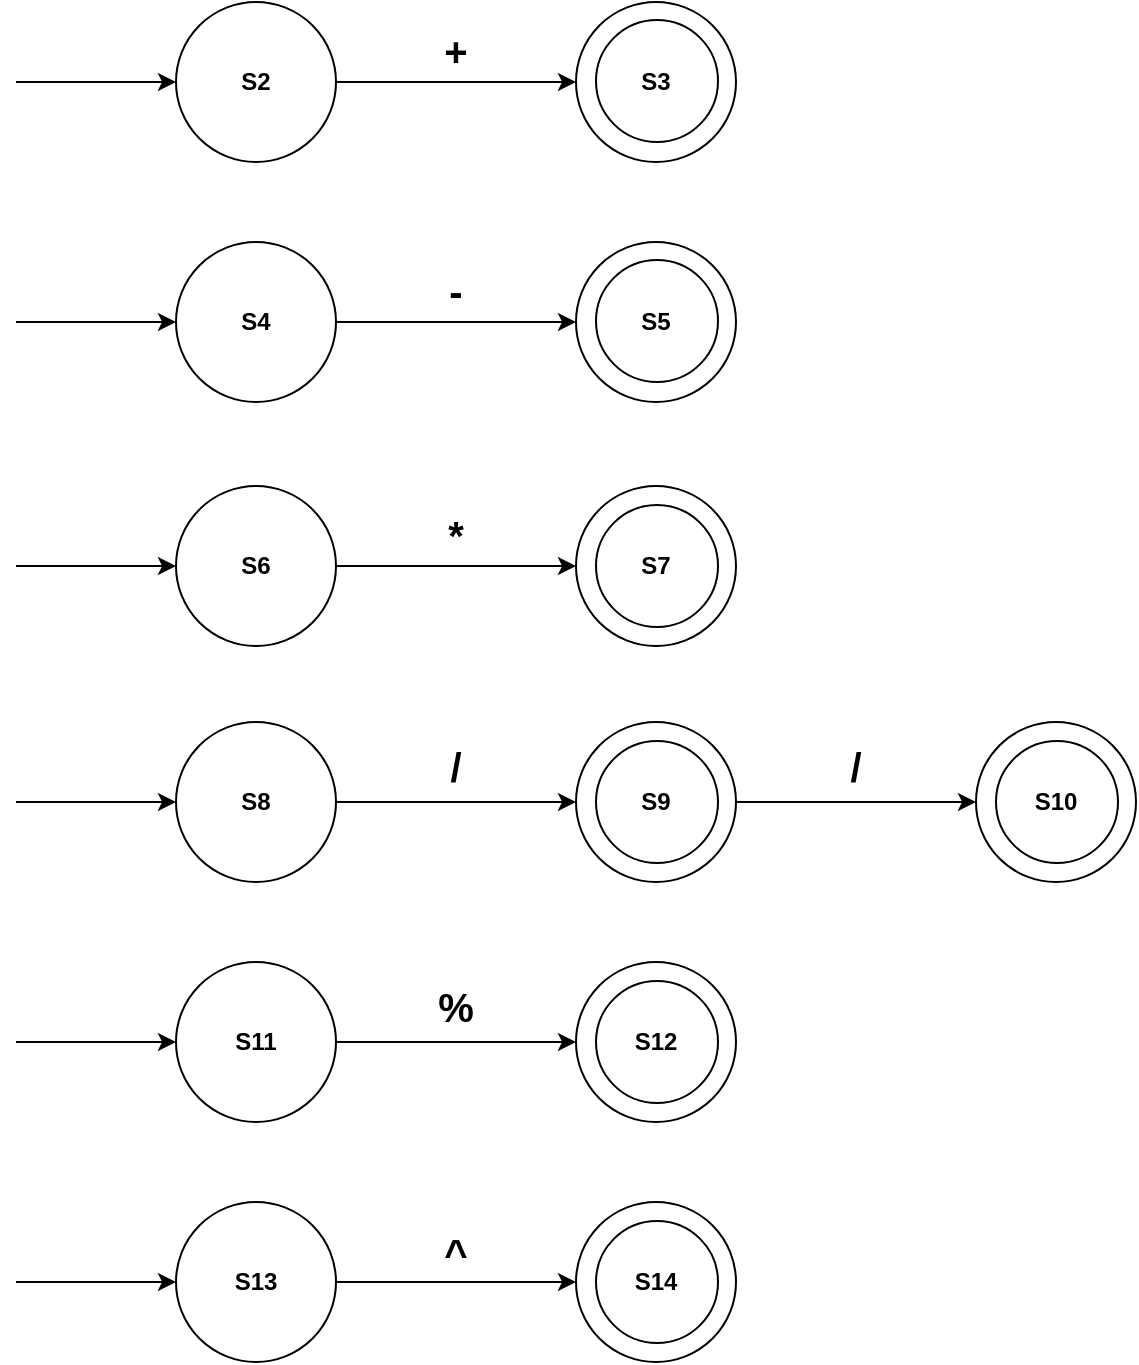 <mxfile version="23.1.1" type="github">
  <diagram name="Page-1" id="gNU2bn5AUMJG5s5ARS2E">
    <mxGraphModel dx="1009" dy="573" grid="1" gridSize="10" guides="1" tooltips="1" connect="1" arrows="1" fold="1" page="1" pageScale="1" pageWidth="850" pageHeight="1100" math="0" shadow="0">
      <root>
        <mxCell id="0" />
        <mxCell id="1" parent="0" />
        <mxCell id="srBLIvh-u1Wb3fB2wXmO-1" value="" style="ellipse;whiteSpace=wrap;html=1;aspect=fixed;" vertex="1" parent="1">
          <mxGeometry x="240" y="200" width="80" height="80" as="geometry" />
        </mxCell>
        <mxCell id="srBLIvh-u1Wb3fB2wXmO-2" value="" style="ellipse;whiteSpace=wrap;html=1;aspect=fixed;" vertex="1" parent="1">
          <mxGeometry x="440" y="200" width="80" height="80" as="geometry" />
        </mxCell>
        <mxCell id="srBLIvh-u1Wb3fB2wXmO-3" value="" style="endArrow=classic;html=1;rounded=0;entryX=0;entryY=0.5;entryDx=0;entryDy=0;" edge="1" parent="1" target="srBLIvh-u1Wb3fB2wXmO-1">
          <mxGeometry width="50" height="50" relative="1" as="geometry">
            <mxPoint x="160" y="240" as="sourcePoint" />
            <mxPoint x="190" y="260" as="targetPoint" />
          </mxGeometry>
        </mxCell>
        <mxCell id="srBLIvh-u1Wb3fB2wXmO-4" value="" style="endArrow=classic;html=1;rounded=0;entryX=0;entryY=0.5;entryDx=0;entryDy=0;exitX=1;exitY=0.5;exitDx=0;exitDy=0;" edge="1" parent="1" source="srBLIvh-u1Wb3fB2wXmO-1" target="srBLIvh-u1Wb3fB2wXmO-2">
          <mxGeometry width="50" height="50" relative="1" as="geometry">
            <mxPoint x="350" y="279" as="sourcePoint" />
            <mxPoint x="430" y="279" as="targetPoint" />
          </mxGeometry>
        </mxCell>
        <mxCell id="srBLIvh-u1Wb3fB2wXmO-5" value="&lt;b&gt;S2&lt;/b&gt;" style="text;html=1;strokeColor=none;fillColor=none;align=center;verticalAlign=middle;whiteSpace=wrap;rounded=0;" vertex="1" parent="1">
          <mxGeometry x="250" y="225" width="60" height="30" as="geometry" />
        </mxCell>
        <mxCell id="srBLIvh-u1Wb3fB2wXmO-7" value="&lt;b style=&quot;font-size: 20px;&quot;&gt;+&lt;/b&gt;" style="text;html=1;strokeColor=none;fillColor=none;align=center;verticalAlign=middle;whiteSpace=wrap;rounded=0;fontSize=20;" vertex="1" parent="1">
          <mxGeometry x="350" y="209" width="60" height="30" as="geometry" />
        </mxCell>
        <mxCell id="srBLIvh-u1Wb3fB2wXmO-8" value="" style="ellipse;whiteSpace=wrap;html=1;aspect=fixed;" vertex="1" parent="1">
          <mxGeometry x="240" y="320" width="80" height="80" as="geometry" />
        </mxCell>
        <mxCell id="srBLIvh-u1Wb3fB2wXmO-9" value="" style="ellipse;whiteSpace=wrap;html=1;aspect=fixed;" vertex="1" parent="1">
          <mxGeometry x="440" y="320" width="80" height="80" as="geometry" />
        </mxCell>
        <mxCell id="srBLIvh-u1Wb3fB2wXmO-10" value="" style="endArrow=classic;html=1;rounded=0;entryX=0;entryY=0.5;entryDx=0;entryDy=0;" edge="1" parent="1" target="srBLIvh-u1Wb3fB2wXmO-8">
          <mxGeometry width="50" height="50" relative="1" as="geometry">
            <mxPoint x="160" y="360" as="sourcePoint" />
            <mxPoint x="190" y="380" as="targetPoint" />
          </mxGeometry>
        </mxCell>
        <mxCell id="srBLIvh-u1Wb3fB2wXmO-11" value="" style="endArrow=classic;html=1;rounded=0;entryX=0;entryY=0.5;entryDx=0;entryDy=0;exitX=1;exitY=0.5;exitDx=0;exitDy=0;" edge="1" parent="1" source="srBLIvh-u1Wb3fB2wXmO-8" target="srBLIvh-u1Wb3fB2wXmO-9">
          <mxGeometry width="50" height="50" relative="1" as="geometry">
            <mxPoint x="350" y="399" as="sourcePoint" />
            <mxPoint x="430" y="399" as="targetPoint" />
          </mxGeometry>
        </mxCell>
        <mxCell id="srBLIvh-u1Wb3fB2wXmO-12" value="&lt;b&gt;S4&lt;/b&gt;" style="text;html=1;strokeColor=none;fillColor=none;align=center;verticalAlign=middle;whiteSpace=wrap;rounded=0;" vertex="1" parent="1">
          <mxGeometry x="250" y="345" width="60" height="30" as="geometry" />
        </mxCell>
        <mxCell id="srBLIvh-u1Wb3fB2wXmO-14" value="&lt;b style=&quot;font-size: 20px;&quot;&gt;-&lt;/b&gt;" style="text;html=1;strokeColor=none;fillColor=none;align=center;verticalAlign=middle;whiteSpace=wrap;rounded=0;fontSize=20;" vertex="1" parent="1">
          <mxGeometry x="350" y="329" width="60" height="30" as="geometry" />
        </mxCell>
        <mxCell id="srBLIvh-u1Wb3fB2wXmO-15" value="" style="ellipse;whiteSpace=wrap;html=1;aspect=fixed;" vertex="1" parent="1">
          <mxGeometry x="240" y="442" width="80" height="80" as="geometry" />
        </mxCell>
        <mxCell id="srBLIvh-u1Wb3fB2wXmO-16" value="" style="ellipse;whiteSpace=wrap;html=1;aspect=fixed;" vertex="1" parent="1">
          <mxGeometry x="440" y="442" width="80" height="80" as="geometry" />
        </mxCell>
        <mxCell id="srBLIvh-u1Wb3fB2wXmO-17" value="" style="endArrow=classic;html=1;rounded=0;entryX=0;entryY=0.5;entryDx=0;entryDy=0;" edge="1" parent="1" target="srBLIvh-u1Wb3fB2wXmO-15">
          <mxGeometry width="50" height="50" relative="1" as="geometry">
            <mxPoint x="160" y="482" as="sourcePoint" />
            <mxPoint x="190" y="502" as="targetPoint" />
          </mxGeometry>
        </mxCell>
        <mxCell id="srBLIvh-u1Wb3fB2wXmO-18" value="" style="endArrow=classic;html=1;rounded=0;entryX=0;entryY=0.5;entryDx=0;entryDy=0;exitX=1;exitY=0.5;exitDx=0;exitDy=0;" edge="1" parent="1" source="srBLIvh-u1Wb3fB2wXmO-15" target="srBLIvh-u1Wb3fB2wXmO-16">
          <mxGeometry width="50" height="50" relative="1" as="geometry">
            <mxPoint x="350" y="521" as="sourcePoint" />
            <mxPoint x="430" y="521" as="targetPoint" />
          </mxGeometry>
        </mxCell>
        <mxCell id="srBLIvh-u1Wb3fB2wXmO-19" value="&lt;b&gt;S6&lt;/b&gt;" style="text;html=1;strokeColor=none;fillColor=none;align=center;verticalAlign=middle;whiteSpace=wrap;rounded=0;" vertex="1" parent="1">
          <mxGeometry x="250" y="467" width="60" height="30" as="geometry" />
        </mxCell>
        <mxCell id="srBLIvh-u1Wb3fB2wXmO-21" value="&lt;b style=&quot;font-size: 20px;&quot;&gt;*&lt;/b&gt;" style="text;html=1;strokeColor=none;fillColor=none;align=center;verticalAlign=middle;whiteSpace=wrap;rounded=0;fontSize=20;" vertex="1" parent="1">
          <mxGeometry x="350" y="451" width="60" height="30" as="geometry" />
        </mxCell>
        <mxCell id="srBLIvh-u1Wb3fB2wXmO-22" value="" style="ellipse;whiteSpace=wrap;html=1;aspect=fixed;" vertex="1" parent="1">
          <mxGeometry x="240" y="560" width="80" height="80" as="geometry" />
        </mxCell>
        <mxCell id="srBLIvh-u1Wb3fB2wXmO-23" value="" style="ellipse;whiteSpace=wrap;html=1;aspect=fixed;" vertex="1" parent="1">
          <mxGeometry x="440" y="560" width="80" height="80" as="geometry" />
        </mxCell>
        <mxCell id="srBLIvh-u1Wb3fB2wXmO-24" value="" style="endArrow=classic;html=1;rounded=0;entryX=0;entryY=0.5;entryDx=0;entryDy=0;" edge="1" parent="1" target="srBLIvh-u1Wb3fB2wXmO-22">
          <mxGeometry width="50" height="50" relative="1" as="geometry">
            <mxPoint x="160" y="600" as="sourcePoint" />
            <mxPoint x="190" y="620" as="targetPoint" />
          </mxGeometry>
        </mxCell>
        <mxCell id="srBLIvh-u1Wb3fB2wXmO-25" value="" style="endArrow=classic;html=1;rounded=0;entryX=0;entryY=0.5;entryDx=0;entryDy=0;exitX=1;exitY=0.5;exitDx=0;exitDy=0;" edge="1" parent="1" source="srBLIvh-u1Wb3fB2wXmO-22" target="srBLIvh-u1Wb3fB2wXmO-23">
          <mxGeometry width="50" height="50" relative="1" as="geometry">
            <mxPoint x="350" y="639" as="sourcePoint" />
            <mxPoint x="430" y="639" as="targetPoint" />
          </mxGeometry>
        </mxCell>
        <mxCell id="srBLIvh-u1Wb3fB2wXmO-26" value="&lt;b&gt;S8&lt;/b&gt;" style="text;html=1;strokeColor=none;fillColor=none;align=center;verticalAlign=middle;whiteSpace=wrap;rounded=0;" vertex="1" parent="1">
          <mxGeometry x="250" y="585" width="60" height="30" as="geometry" />
        </mxCell>
        <mxCell id="srBLIvh-u1Wb3fB2wXmO-28" value="&lt;b style=&quot;font-size: 20px;&quot;&gt;/&lt;/b&gt;" style="text;html=1;strokeColor=none;fillColor=none;align=center;verticalAlign=middle;whiteSpace=wrap;rounded=0;fontSize=20;" vertex="1" parent="1">
          <mxGeometry x="350" y="567" width="60" height="30" as="geometry" />
        </mxCell>
        <mxCell id="srBLIvh-u1Wb3fB2wXmO-29" value="" style="ellipse;whiteSpace=wrap;html=1;aspect=fixed;" vertex="1" parent="1">
          <mxGeometry x="240" y="680" width="80" height="80" as="geometry" />
        </mxCell>
        <mxCell id="srBLIvh-u1Wb3fB2wXmO-30" value="" style="ellipse;whiteSpace=wrap;html=1;aspect=fixed;" vertex="1" parent="1">
          <mxGeometry x="440" y="680" width="80" height="80" as="geometry" />
        </mxCell>
        <mxCell id="srBLIvh-u1Wb3fB2wXmO-31" value="" style="endArrow=classic;html=1;rounded=0;entryX=0;entryY=0.5;entryDx=0;entryDy=0;" edge="1" parent="1" target="srBLIvh-u1Wb3fB2wXmO-29">
          <mxGeometry width="50" height="50" relative="1" as="geometry">
            <mxPoint x="160" y="720" as="sourcePoint" />
            <mxPoint x="190" y="740" as="targetPoint" />
          </mxGeometry>
        </mxCell>
        <mxCell id="srBLIvh-u1Wb3fB2wXmO-32" value="" style="endArrow=classic;html=1;rounded=0;entryX=0;entryY=0.5;entryDx=0;entryDy=0;exitX=1;exitY=0.5;exitDx=0;exitDy=0;" edge="1" parent="1" source="srBLIvh-u1Wb3fB2wXmO-29" target="srBLIvh-u1Wb3fB2wXmO-30">
          <mxGeometry width="50" height="50" relative="1" as="geometry">
            <mxPoint x="350" y="759" as="sourcePoint" />
            <mxPoint x="430" y="759" as="targetPoint" />
          </mxGeometry>
        </mxCell>
        <mxCell id="srBLIvh-u1Wb3fB2wXmO-36" value="" style="ellipse;whiteSpace=wrap;html=1;aspect=fixed;" vertex="1" parent="1">
          <mxGeometry x="450" y="209" width="61" height="61" as="geometry" />
        </mxCell>
        <mxCell id="srBLIvh-u1Wb3fB2wXmO-33" value="&lt;b&gt;S11&lt;/b&gt;" style="text;html=1;strokeColor=none;fillColor=none;align=center;verticalAlign=middle;whiteSpace=wrap;rounded=0;" vertex="1" parent="1">
          <mxGeometry x="250" y="705" width="60" height="30" as="geometry" />
        </mxCell>
        <mxCell id="srBLIvh-u1Wb3fB2wXmO-37" value="" style="ellipse;whiteSpace=wrap;html=1;aspect=fixed;" vertex="1" parent="1">
          <mxGeometry x="450" y="329" width="61" height="61" as="geometry" />
        </mxCell>
        <mxCell id="srBLIvh-u1Wb3fB2wXmO-35" value="&lt;b style=&quot;font-size: 20px;&quot;&gt;%&lt;/b&gt;" style="text;html=1;strokeColor=none;fillColor=none;align=center;verticalAlign=middle;whiteSpace=wrap;rounded=0;fontSize=20;" vertex="1" parent="1">
          <mxGeometry x="350" y="687" width="60" height="30" as="geometry" />
        </mxCell>
        <mxCell id="srBLIvh-u1Wb3fB2wXmO-6" value="&lt;b&gt;S3&lt;/b&gt;" style="text;html=1;strokeColor=none;fillColor=none;align=center;verticalAlign=middle;whiteSpace=wrap;rounded=0;" vertex="1" parent="1">
          <mxGeometry x="450" y="224.5" width="60" height="30" as="geometry" />
        </mxCell>
        <mxCell id="srBLIvh-u1Wb3fB2wXmO-38" value="" style="ellipse;whiteSpace=wrap;html=1;aspect=fixed;" vertex="1" parent="1">
          <mxGeometry x="450" y="451.5" width="61" height="61" as="geometry" />
        </mxCell>
        <mxCell id="srBLIvh-u1Wb3fB2wXmO-39" value="" style="ellipse;whiteSpace=wrap;html=1;aspect=fixed;" vertex="1" parent="1">
          <mxGeometry x="450" y="569.5" width="61" height="61" as="geometry" />
        </mxCell>
        <mxCell id="srBLIvh-u1Wb3fB2wXmO-13" value="&lt;b&gt;S5&lt;/b&gt;" style="text;html=1;strokeColor=none;fillColor=none;align=center;verticalAlign=middle;whiteSpace=wrap;rounded=0;" vertex="1" parent="1">
          <mxGeometry x="450" y="345" width="60" height="30" as="geometry" />
        </mxCell>
        <mxCell id="srBLIvh-u1Wb3fB2wXmO-20" value="&lt;b&gt;S7&lt;/b&gt;" style="text;html=1;strokeColor=none;fillColor=none;align=center;verticalAlign=middle;whiteSpace=wrap;rounded=0;" vertex="1" parent="1">
          <mxGeometry x="450" y="467" width="60" height="30" as="geometry" />
        </mxCell>
        <mxCell id="srBLIvh-u1Wb3fB2wXmO-27" value="&lt;b&gt;S9&lt;/b&gt;" style="text;html=1;strokeColor=none;fillColor=none;align=center;verticalAlign=middle;whiteSpace=wrap;rounded=0;" vertex="1" parent="1">
          <mxGeometry x="450" y="585" width="60" height="30" as="geometry" />
        </mxCell>
        <mxCell id="srBLIvh-u1Wb3fB2wXmO-40" value="" style="ellipse;whiteSpace=wrap;html=1;aspect=fixed;" vertex="1" parent="1">
          <mxGeometry x="450" y="689.5" width="61" height="61" as="geometry" />
        </mxCell>
        <mxCell id="srBLIvh-u1Wb3fB2wXmO-34" value="&lt;b&gt;S12&lt;/b&gt;" style="text;html=1;strokeColor=none;fillColor=none;align=center;verticalAlign=middle;whiteSpace=wrap;rounded=0;" vertex="1" parent="1">
          <mxGeometry x="450" y="705" width="60" height="30" as="geometry" />
        </mxCell>
        <mxCell id="srBLIvh-u1Wb3fB2wXmO-45" value="" style="ellipse;whiteSpace=wrap;html=1;aspect=fixed;" vertex="1" parent="1">
          <mxGeometry x="640" y="560" width="80" height="80" as="geometry" />
        </mxCell>
        <mxCell id="srBLIvh-u1Wb3fB2wXmO-46" value="" style="endArrow=classic;html=1;rounded=0;entryX=0;entryY=0.5;entryDx=0;entryDy=0;exitX=1;exitY=0.5;exitDx=0;exitDy=0;" edge="1" parent="1" target="srBLIvh-u1Wb3fB2wXmO-45">
          <mxGeometry width="50" height="50" relative="1" as="geometry">
            <mxPoint x="520" y="600" as="sourcePoint" />
            <mxPoint x="630" y="639" as="targetPoint" />
          </mxGeometry>
        </mxCell>
        <mxCell id="srBLIvh-u1Wb3fB2wXmO-47" value="&lt;b style=&quot;font-size: 20px;&quot;&gt;/&lt;/b&gt;" style="text;html=1;strokeColor=none;fillColor=none;align=center;verticalAlign=middle;whiteSpace=wrap;rounded=0;fontSize=20;" vertex="1" parent="1">
          <mxGeometry x="550" y="567" width="60" height="30" as="geometry" />
        </mxCell>
        <mxCell id="srBLIvh-u1Wb3fB2wXmO-48" value="" style="ellipse;whiteSpace=wrap;html=1;aspect=fixed;" vertex="1" parent="1">
          <mxGeometry x="650" y="569.5" width="61" height="61" as="geometry" />
        </mxCell>
        <mxCell id="srBLIvh-u1Wb3fB2wXmO-49" value="&lt;b&gt;S10&lt;/b&gt;" style="text;html=1;strokeColor=none;fillColor=none;align=center;verticalAlign=middle;whiteSpace=wrap;rounded=0;" vertex="1" parent="1">
          <mxGeometry x="650" y="585" width="60" height="30" as="geometry" />
        </mxCell>
        <mxCell id="srBLIvh-u1Wb3fB2wXmO-50" value="" style="ellipse;whiteSpace=wrap;html=1;aspect=fixed;" vertex="1" parent="1">
          <mxGeometry x="240" y="800" width="80" height="80" as="geometry" />
        </mxCell>
        <mxCell id="srBLIvh-u1Wb3fB2wXmO-51" value="" style="ellipse;whiteSpace=wrap;html=1;aspect=fixed;" vertex="1" parent="1">
          <mxGeometry x="440" y="800" width="80" height="80" as="geometry" />
        </mxCell>
        <mxCell id="srBLIvh-u1Wb3fB2wXmO-52" value="" style="endArrow=classic;html=1;rounded=0;entryX=0;entryY=0.5;entryDx=0;entryDy=0;" edge="1" parent="1" target="srBLIvh-u1Wb3fB2wXmO-50">
          <mxGeometry width="50" height="50" relative="1" as="geometry">
            <mxPoint x="160" y="840" as="sourcePoint" />
            <mxPoint x="190" y="860" as="targetPoint" />
          </mxGeometry>
        </mxCell>
        <mxCell id="srBLIvh-u1Wb3fB2wXmO-53" value="" style="endArrow=classic;html=1;rounded=0;entryX=0;entryY=0.5;entryDx=0;entryDy=0;exitX=1;exitY=0.5;exitDx=0;exitDy=0;" edge="1" parent="1" source="srBLIvh-u1Wb3fB2wXmO-50" target="srBLIvh-u1Wb3fB2wXmO-51">
          <mxGeometry width="50" height="50" relative="1" as="geometry">
            <mxPoint x="350" y="879" as="sourcePoint" />
            <mxPoint x="430" y="879" as="targetPoint" />
          </mxGeometry>
        </mxCell>
        <mxCell id="srBLIvh-u1Wb3fB2wXmO-54" value="&lt;b&gt;S13&lt;/b&gt;" style="text;html=1;strokeColor=none;fillColor=none;align=center;verticalAlign=middle;whiteSpace=wrap;rounded=0;" vertex="1" parent="1">
          <mxGeometry x="250" y="825" width="60" height="30" as="geometry" />
        </mxCell>
        <mxCell id="srBLIvh-u1Wb3fB2wXmO-55" value="&lt;b style=&quot;font-size: 20px;&quot;&gt;^&lt;/b&gt;" style="text;html=1;strokeColor=none;fillColor=none;align=center;verticalAlign=middle;whiteSpace=wrap;rounded=0;fontSize=20;" vertex="1" parent="1">
          <mxGeometry x="350" y="810" width="60" height="30" as="geometry" />
        </mxCell>
        <mxCell id="srBLIvh-u1Wb3fB2wXmO-56" value="" style="ellipse;whiteSpace=wrap;html=1;aspect=fixed;" vertex="1" parent="1">
          <mxGeometry x="450" y="809.5" width="61" height="61" as="geometry" />
        </mxCell>
        <mxCell id="srBLIvh-u1Wb3fB2wXmO-57" value="&lt;b&gt;S14&lt;/b&gt;" style="text;html=1;strokeColor=none;fillColor=none;align=center;verticalAlign=middle;whiteSpace=wrap;rounded=0;" vertex="1" parent="1">
          <mxGeometry x="450" y="825" width="60" height="30" as="geometry" />
        </mxCell>
      </root>
    </mxGraphModel>
  </diagram>
</mxfile>
